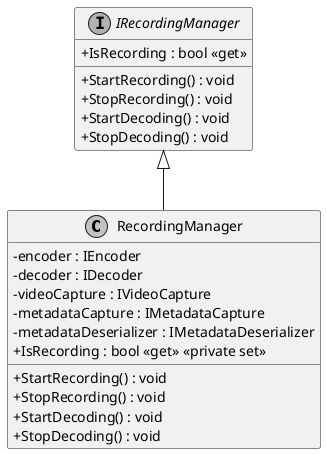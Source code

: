 @startuml
skinparam monochrome true
skinparam classAttributeIconSize 0

class RecordingManager {
    - encoder : IEncoder
    - decoder : IDecoder
    - videoCapture : IVideoCapture
    - metadataCapture : IMetadataCapture
    - metadataDeserializer : IMetadataDeserializer
    + IsRecording : bool <<get>> <<private set>>
    + StartRecording() : void
    + StopRecording() : void
    + StartDecoding() : void
    + StopDecoding() : void
}

interface IRecordingManager {
    + IsRecording : bool <<get>>
    + StartRecording() : void
    + StopRecording() : void
    + StartDecoding() : void
    + StopDecoding() : void
}

IRecordingManager <|-- RecordingManager

@enduml

